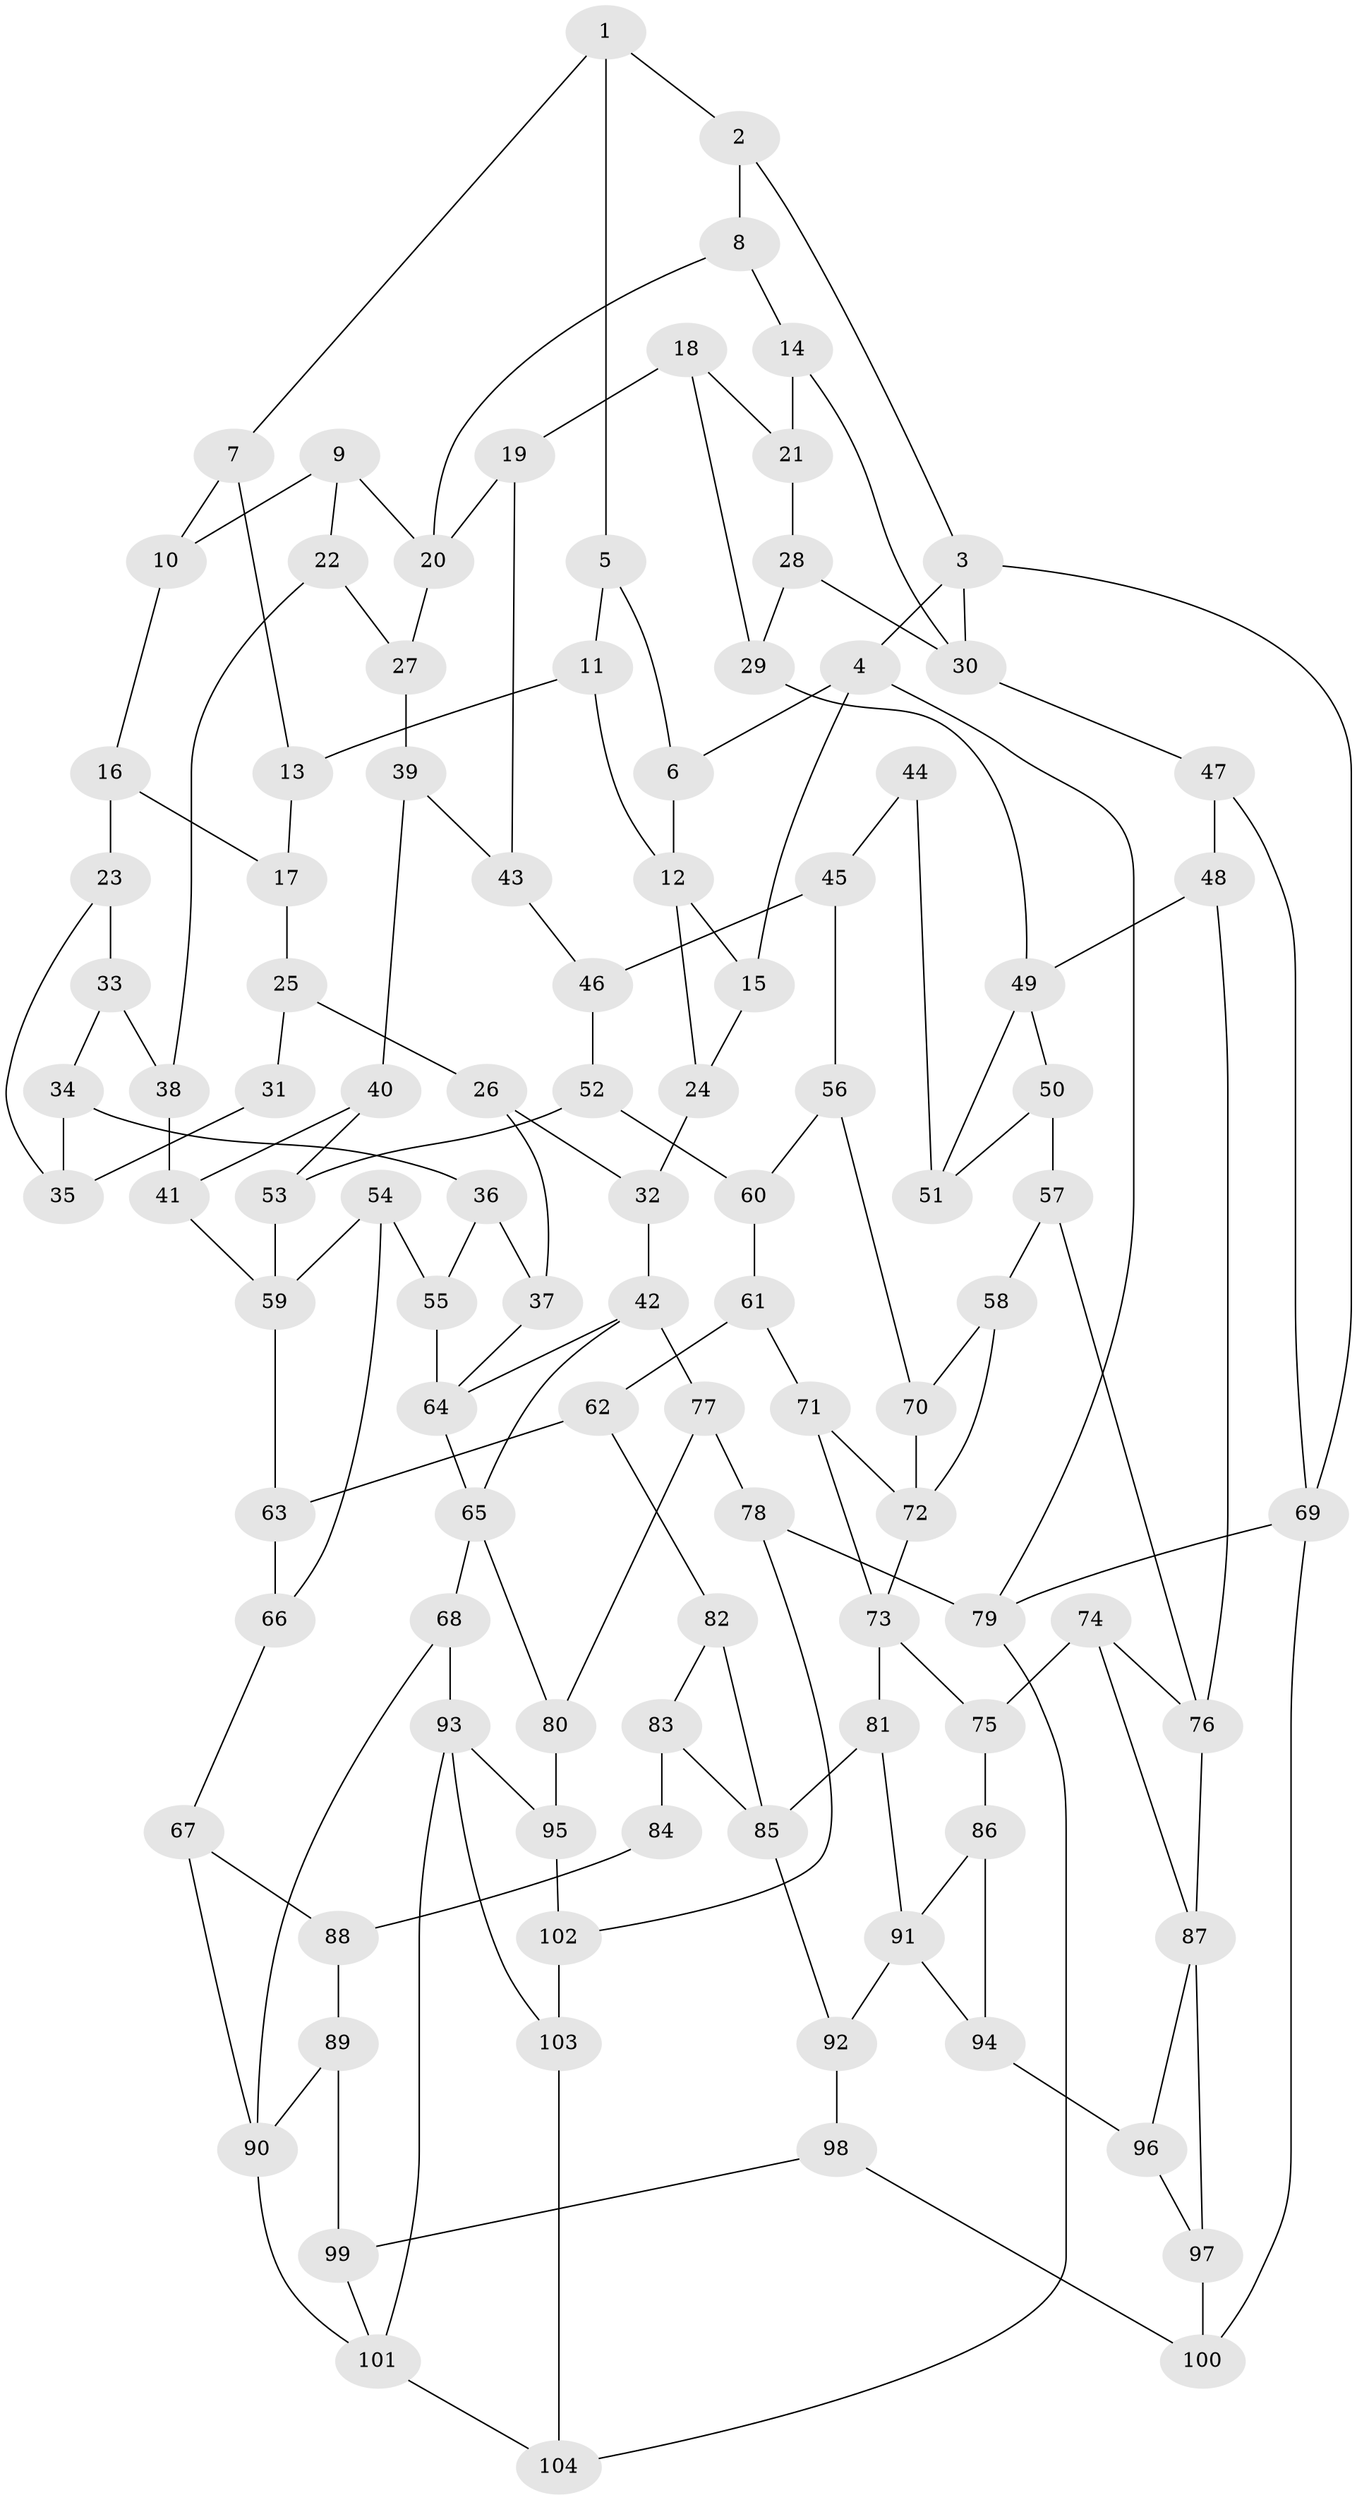 // original degree distribution, {3: 0.013513513513513514, 4: 0.24324324324324326, 6: 0.22972972972972974, 5: 0.5135135135135135}
// Generated by graph-tools (version 1.1) at 2025/38/03/04/25 23:38:20]
// undirected, 104 vertices, 165 edges
graph export_dot {
  node [color=gray90,style=filled];
  1;
  2;
  3;
  4;
  5;
  6;
  7;
  8;
  9;
  10;
  11;
  12;
  13;
  14;
  15;
  16;
  17;
  18;
  19;
  20;
  21;
  22;
  23;
  24;
  25;
  26;
  27;
  28;
  29;
  30;
  31;
  32;
  33;
  34;
  35;
  36;
  37;
  38;
  39;
  40;
  41;
  42;
  43;
  44;
  45;
  46;
  47;
  48;
  49;
  50;
  51;
  52;
  53;
  54;
  55;
  56;
  57;
  58;
  59;
  60;
  61;
  62;
  63;
  64;
  65;
  66;
  67;
  68;
  69;
  70;
  71;
  72;
  73;
  74;
  75;
  76;
  77;
  78;
  79;
  80;
  81;
  82;
  83;
  84;
  85;
  86;
  87;
  88;
  89;
  90;
  91;
  92;
  93;
  94;
  95;
  96;
  97;
  98;
  99;
  100;
  101;
  102;
  103;
  104;
  1 -- 2 [weight=1.0];
  1 -- 5 [weight=1.0];
  1 -- 7 [weight=1.0];
  2 -- 3 [weight=1.0];
  2 -- 8 [weight=1.0];
  3 -- 4 [weight=1.0];
  3 -- 30 [weight=1.0];
  3 -- 69 [weight=1.0];
  4 -- 6 [weight=1.0];
  4 -- 15 [weight=1.0];
  4 -- 79 [weight=1.0];
  5 -- 6 [weight=1.0];
  5 -- 11 [weight=1.0];
  6 -- 12 [weight=1.0];
  7 -- 10 [weight=1.0];
  7 -- 13 [weight=1.0];
  8 -- 14 [weight=1.0];
  8 -- 20 [weight=1.0];
  9 -- 10 [weight=1.0];
  9 -- 20 [weight=1.0];
  9 -- 22 [weight=1.0];
  10 -- 16 [weight=1.0];
  11 -- 12 [weight=1.0];
  11 -- 13 [weight=2.0];
  12 -- 15 [weight=1.0];
  12 -- 24 [weight=1.0];
  13 -- 17 [weight=1.0];
  14 -- 21 [weight=2.0];
  14 -- 30 [weight=1.0];
  15 -- 24 [weight=1.0];
  16 -- 17 [weight=1.0];
  16 -- 23 [weight=1.0];
  17 -- 25 [weight=1.0];
  18 -- 19 [weight=1.0];
  18 -- 21 [weight=1.0];
  18 -- 29 [weight=1.0];
  19 -- 20 [weight=1.0];
  19 -- 43 [weight=1.0];
  20 -- 27 [weight=1.0];
  21 -- 28 [weight=1.0];
  22 -- 27 [weight=1.0];
  22 -- 38 [weight=1.0];
  23 -- 33 [weight=1.0];
  23 -- 35 [weight=1.0];
  24 -- 32 [weight=2.0];
  25 -- 26 [weight=1.0];
  25 -- 31 [weight=1.0];
  26 -- 32 [weight=1.0];
  26 -- 37 [weight=1.0];
  27 -- 39 [weight=1.0];
  28 -- 29 [weight=1.0];
  28 -- 30 [weight=1.0];
  29 -- 49 [weight=1.0];
  30 -- 47 [weight=1.0];
  31 -- 35 [weight=2.0];
  32 -- 42 [weight=1.0];
  33 -- 34 [weight=1.0];
  33 -- 38 [weight=2.0];
  34 -- 35 [weight=1.0];
  34 -- 36 [weight=1.0];
  36 -- 37 [weight=1.0];
  36 -- 55 [weight=1.0];
  37 -- 64 [weight=1.0];
  38 -- 41 [weight=1.0];
  39 -- 40 [weight=1.0];
  39 -- 43 [weight=1.0];
  40 -- 41 [weight=1.0];
  40 -- 53 [weight=1.0];
  41 -- 59 [weight=1.0];
  42 -- 64 [weight=1.0];
  42 -- 65 [weight=1.0];
  42 -- 77 [weight=1.0];
  43 -- 46 [weight=1.0];
  44 -- 45 [weight=1.0];
  44 -- 51 [weight=2.0];
  45 -- 46 [weight=1.0];
  45 -- 56 [weight=1.0];
  46 -- 52 [weight=1.0];
  47 -- 48 [weight=1.0];
  47 -- 69 [weight=1.0];
  48 -- 49 [weight=1.0];
  48 -- 76 [weight=1.0];
  49 -- 50 [weight=1.0];
  49 -- 51 [weight=1.0];
  50 -- 51 [weight=1.0];
  50 -- 57 [weight=1.0];
  52 -- 53 [weight=1.0];
  52 -- 60 [weight=2.0];
  53 -- 59 [weight=1.0];
  54 -- 55 [weight=1.0];
  54 -- 59 [weight=1.0];
  54 -- 66 [weight=1.0];
  55 -- 64 [weight=1.0];
  56 -- 60 [weight=1.0];
  56 -- 70 [weight=2.0];
  57 -- 58 [weight=1.0];
  57 -- 76 [weight=1.0];
  58 -- 70 [weight=1.0];
  58 -- 72 [weight=1.0];
  59 -- 63 [weight=1.0];
  60 -- 61 [weight=1.0];
  61 -- 62 [weight=1.0];
  61 -- 71 [weight=1.0];
  62 -- 63 [weight=1.0];
  62 -- 82 [weight=1.0];
  63 -- 66 [weight=1.0];
  64 -- 65 [weight=1.0];
  65 -- 68 [weight=1.0];
  65 -- 80 [weight=1.0];
  66 -- 67 [weight=1.0];
  67 -- 88 [weight=1.0];
  67 -- 90 [weight=1.0];
  68 -- 90 [weight=1.0];
  68 -- 93 [weight=1.0];
  69 -- 79 [weight=1.0];
  69 -- 100 [weight=1.0];
  70 -- 72 [weight=1.0];
  71 -- 72 [weight=1.0];
  71 -- 73 [weight=1.0];
  72 -- 73 [weight=1.0];
  73 -- 75 [weight=1.0];
  73 -- 81 [weight=1.0];
  74 -- 75 [weight=1.0];
  74 -- 76 [weight=1.0];
  74 -- 87 [weight=1.0];
  75 -- 86 [weight=1.0];
  76 -- 87 [weight=1.0];
  77 -- 78 [weight=1.0];
  77 -- 80 [weight=1.0];
  78 -- 79 [weight=1.0];
  78 -- 102 [weight=1.0];
  79 -- 104 [weight=1.0];
  80 -- 95 [weight=2.0];
  81 -- 85 [weight=1.0];
  81 -- 91 [weight=1.0];
  82 -- 83 [weight=1.0];
  82 -- 85 [weight=1.0];
  83 -- 84 [weight=2.0];
  83 -- 85 [weight=1.0];
  84 -- 88 [weight=2.0];
  85 -- 92 [weight=1.0];
  86 -- 91 [weight=1.0];
  86 -- 94 [weight=1.0];
  87 -- 96 [weight=1.0];
  87 -- 97 [weight=1.0];
  88 -- 89 [weight=1.0];
  89 -- 90 [weight=1.0];
  89 -- 99 [weight=1.0];
  90 -- 101 [weight=1.0];
  91 -- 92 [weight=1.0];
  91 -- 94 [weight=1.0];
  92 -- 98 [weight=1.0];
  93 -- 95 [weight=1.0];
  93 -- 101 [weight=1.0];
  93 -- 103 [weight=1.0];
  94 -- 96 [weight=2.0];
  95 -- 102 [weight=1.0];
  96 -- 97 [weight=1.0];
  97 -- 100 [weight=2.0];
  98 -- 99 [weight=1.0];
  98 -- 100 [weight=1.0];
  99 -- 101 [weight=1.0];
  101 -- 104 [weight=1.0];
  102 -- 103 [weight=2.0];
  103 -- 104 [weight=1.0];
}
